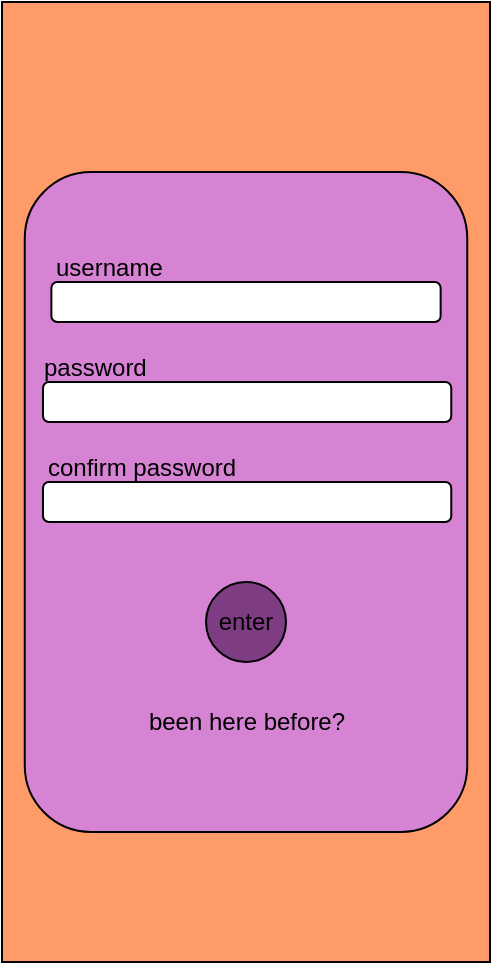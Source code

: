 <mxfile>
    <diagram id="J1CBxDf5mgCki8vbl_c7" name="Page-1">
        <mxGraphModel dx="911" dy="485" grid="1" gridSize="10" guides="1" tooltips="1" connect="1" arrows="1" fold="1" page="1" pageScale="1" pageWidth="850" pageHeight="1100" math="0" shadow="0">
            <root>
                <mxCell id="0"/>
                <mxCell id="1" parent="0"/>
                <mxCell id="24" value="" style="rounded=0;whiteSpace=wrap;html=1;fillColor=#FF9B69;" vertex="1" parent="1">
                    <mxGeometry x="303" y="310" width="244" height="480" as="geometry"/>
                </mxCell>
                <mxCell id="25" value="" style="rounded=1;whiteSpace=wrap;html=1;fillColor=#D683D3;" vertex="1" parent="1">
                    <mxGeometry x="314.38" y="395" width="221.25" height="330" as="geometry"/>
                </mxCell>
                <mxCell id="26" value="" style="rounded=1;whiteSpace=wrap;html=1;" vertex="1" parent="1">
                    <mxGeometry x="327.69" y="450" width="194.63" height="20" as="geometry"/>
                </mxCell>
                <mxCell id="27" value="" style="ellipse;whiteSpace=wrap;html=1;fillColor=#7E3D82;" vertex="1" parent="1">
                    <mxGeometry x="405" y="600" width="40" height="40" as="geometry"/>
                </mxCell>
                <mxCell id="28" value="&lt;font style=&quot;font-size: 12px&quot;&gt;enter&lt;/font&gt;" style="text;html=1;strokeColor=none;fillColor=none;align=center;verticalAlign=middle;whiteSpace=wrap;rounded=0;" vertex="1" parent="1">
                    <mxGeometry x="415" y="610" width="20" height="20" as="geometry"/>
                </mxCell>
                <mxCell id="29" value="been here before?" style="text;html=1;strokeColor=none;fillColor=none;align=center;verticalAlign=middle;whiteSpace=wrap;rounded=0;" vertex="1" parent="1">
                    <mxGeometry x="373.72" y="660" width="102.56" height="20" as="geometry"/>
                </mxCell>
                <mxCell id="30" value="" style="rounded=1;whiteSpace=wrap;html=1;" vertex="1" parent="1">
                    <mxGeometry x="323.5" y="500" width="204.13" height="20" as="geometry"/>
                </mxCell>
                <mxCell id="31" value="password" style="text;html=1;strokeColor=none;fillColor=none;align=left;verticalAlign=middle;whiteSpace=wrap;rounded=0;" vertex="1" parent="1">
                    <mxGeometry x="322.38" y="485" width="115" height="15" as="geometry"/>
                </mxCell>
                <mxCell id="32" value="" style="rounded=1;whiteSpace=wrap;html=1;" vertex="1" parent="1">
                    <mxGeometry x="323.5" y="550" width="204.13" height="20" as="geometry"/>
                </mxCell>
                <mxCell id="33" value="confirm password" style="text;html=1;strokeColor=none;fillColor=none;align=left;verticalAlign=middle;whiteSpace=wrap;rounded=0;" vertex="1" parent="1">
                    <mxGeometry x="323.63" y="535" width="115" height="15" as="geometry"/>
                </mxCell>
                <mxCell id="34" value="username" style="text;html=1;strokeColor=none;fillColor=none;align=left;verticalAlign=middle;whiteSpace=wrap;rounded=0;" vertex="1" parent="1">
                    <mxGeometry x="327.69" y="435" width="115" height="15" as="geometry"/>
                </mxCell>
            </root>
        </mxGraphModel>
    </diagram>
</mxfile>